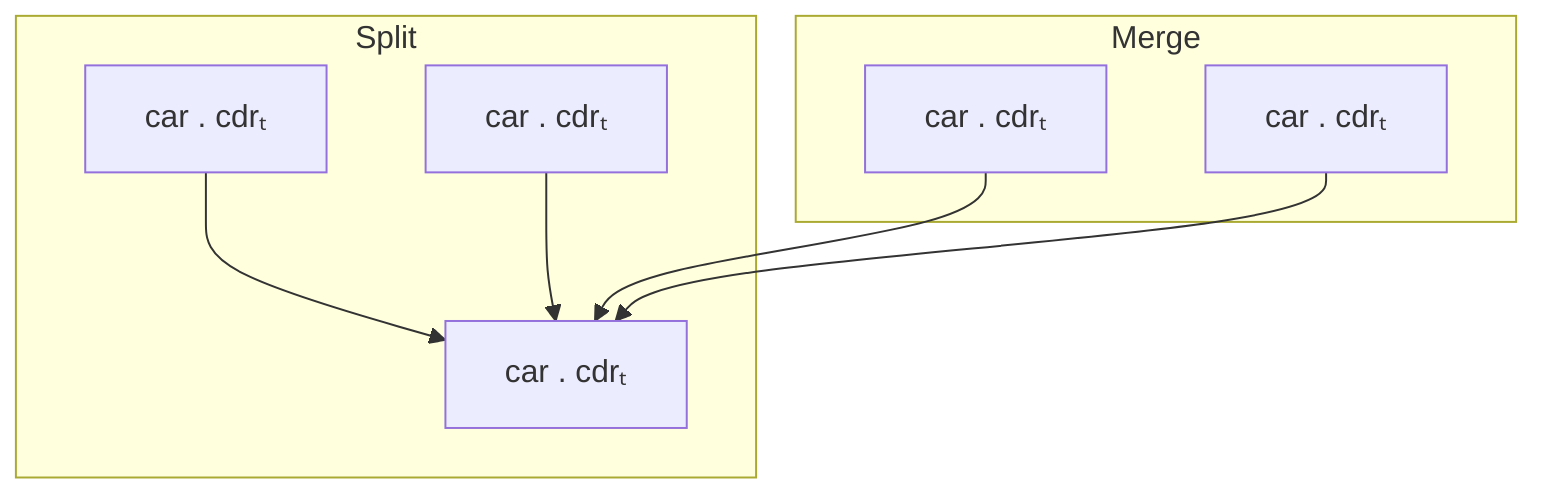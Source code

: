 flowchart TB
  subgraph Split
    direction LR

    c0[car . cdrₜ] --> c2[car . cdrₜ]
    c1[car . cdrₜ] --> c2
  end

  subgraph Merge
    direction LR

    c3[car . cdrₜ] --> c2[car . cdrₜ]
    c4[car . cdrₜ] --> c2
  end